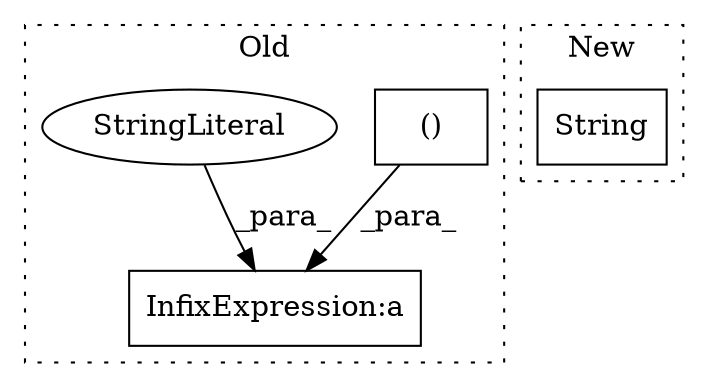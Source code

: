 digraph G {
subgraph cluster0 {
1 [label="()" a="106" s="28720" l="131" shape="box"];
3 [label="InfixExpression:a" a="27" s="28712" l="8" shape="box"];
4 [label="StringLiteral" a="45" s="28587" l="125" shape="ellipse"];
label = "Old";
style="dotted";
}
subgraph cluster1 {
2 [label="String" a="32" s="29608,29624" l="7,1" shape="box"];
label = "New";
style="dotted";
}
1 -> 3 [label="_para_"];
4 -> 3 [label="_para_"];
}